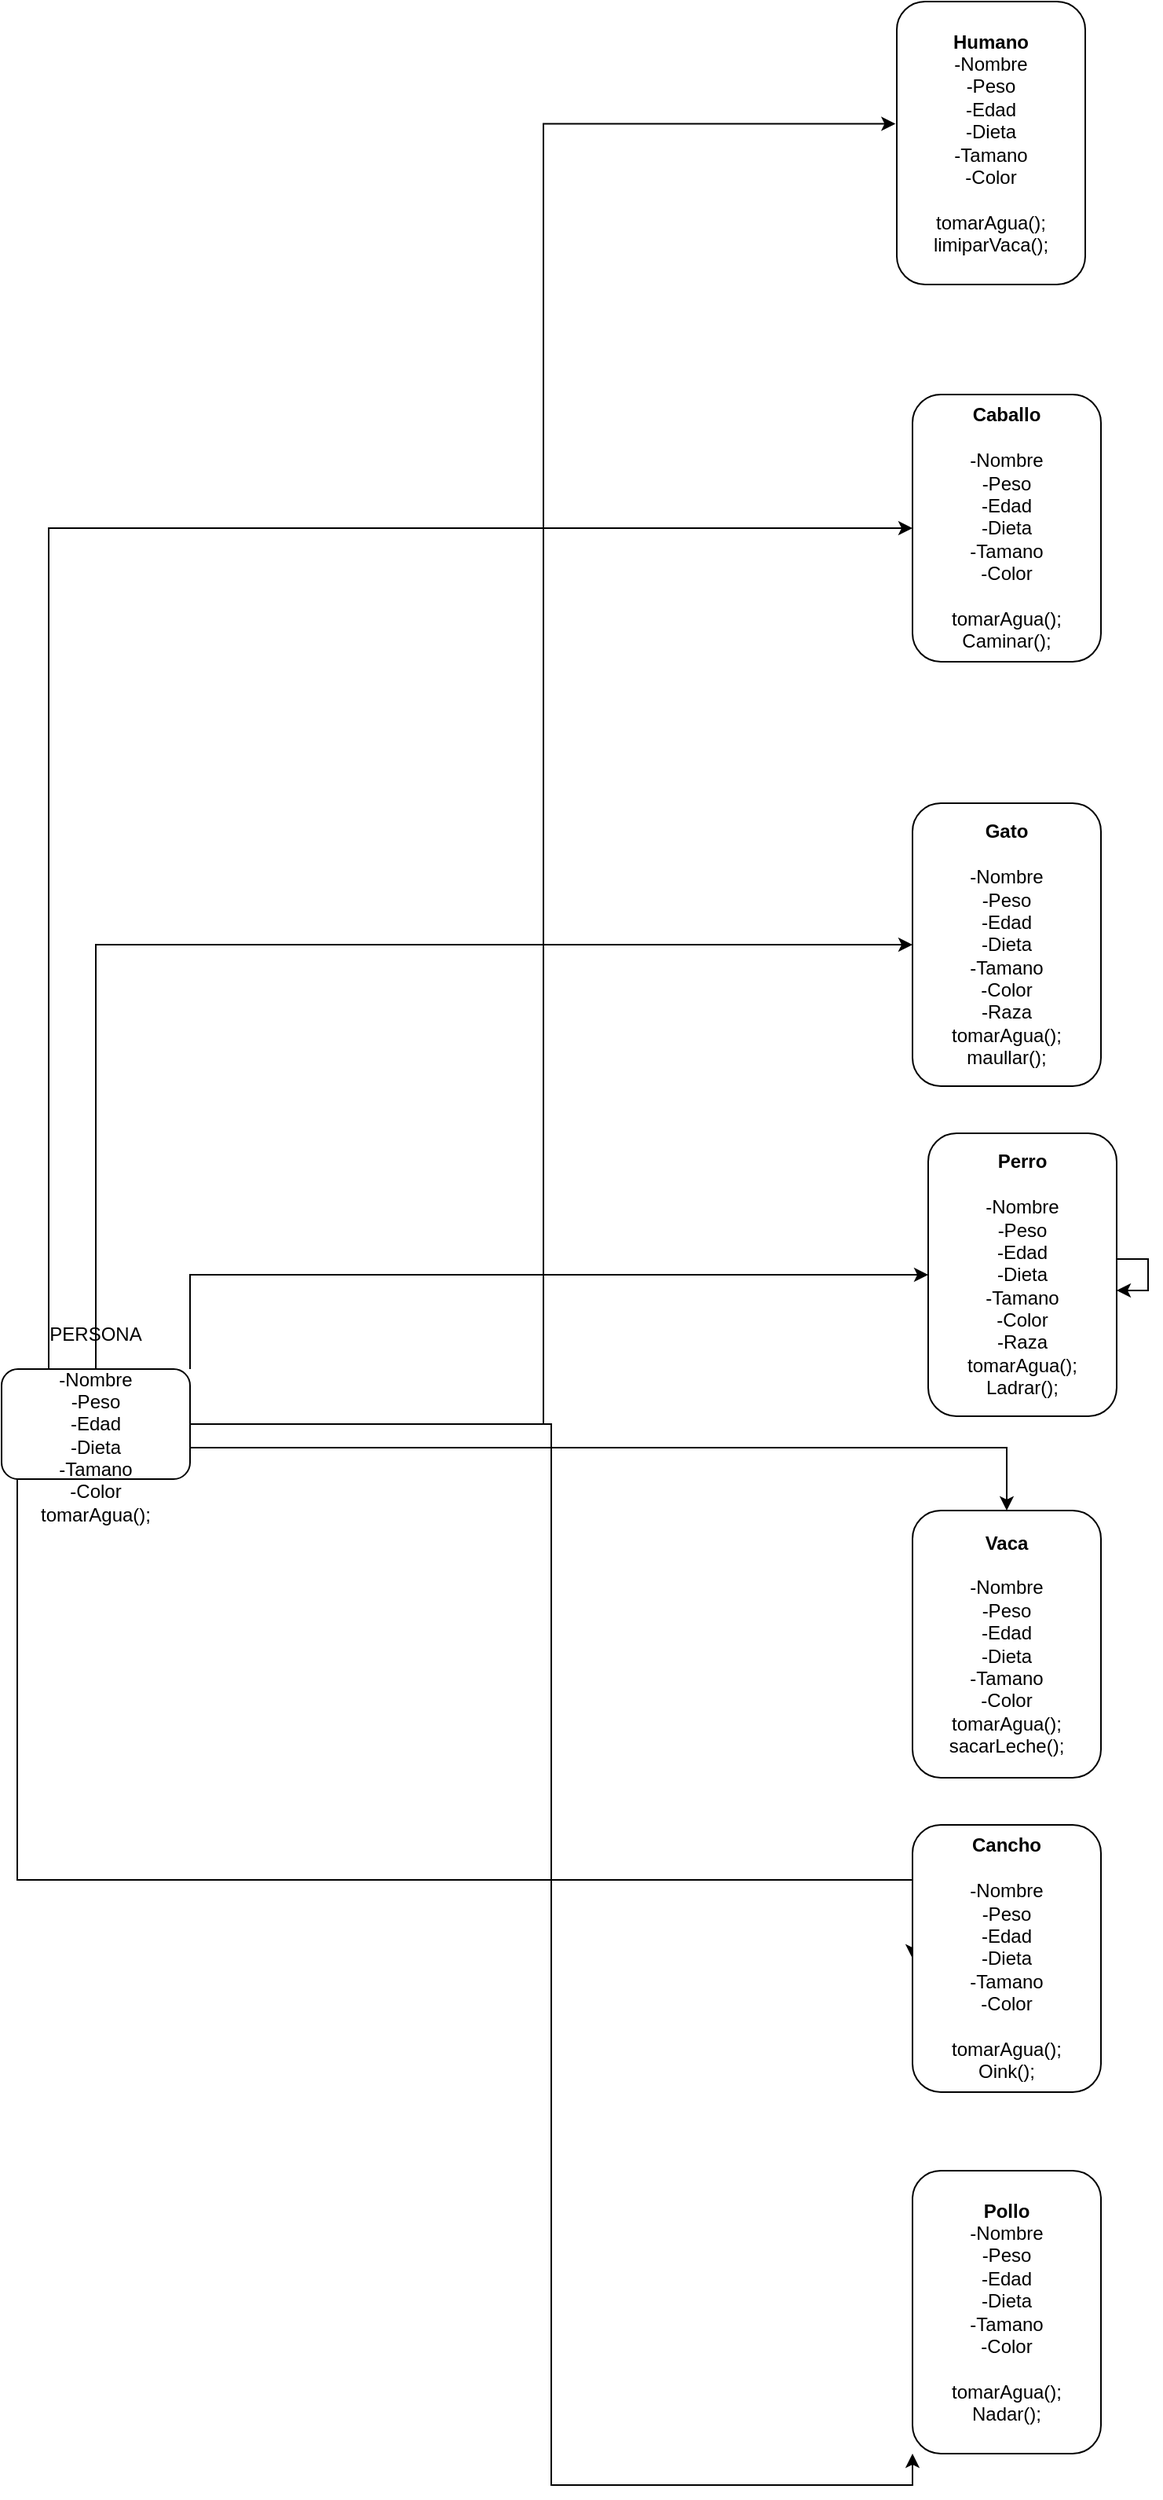 <mxfile version="20.0.4" type="google"><diagram id="G-khY645MOee84ddfX-K" name="Page-1"><mxGraphModel dx="1888" dy="1679" grid="1" gridSize="10" guides="1" tooltips="1" connect="1" arrows="1" fold="1" page="1" pageScale="1" pageWidth="850" pageHeight="1100" math="0" shadow="0"><root><mxCell id="0"/><mxCell id="1" parent="0"/><mxCell id="XHerbV-NwWAPBfA5kWl8-5" value="" style="edgeStyle=orthogonalEdgeStyle;rounded=0;orthogonalLoop=1;jettySize=auto;html=1;" edge="1" parent="1" source="XHerbV-NwWAPBfA5kWl8-1" target="XHerbV-NwWAPBfA5kWl8-4"><mxGeometry relative="1" as="geometry"><Array as="points"><mxPoint x="510" y="70"/></Array></mxGeometry></mxCell><mxCell id="XHerbV-NwWAPBfA5kWl8-11" style="edgeStyle=orthogonalEdgeStyle;rounded=0;orthogonalLoop=1;jettySize=auto;html=1;exitX=1;exitY=0;exitDx=0;exitDy=0;entryX=0;entryY=0.5;entryDx=0;entryDy=0;" edge="1" parent="1" source="XHerbV-NwWAPBfA5kWl8-1" target="XHerbV-NwWAPBfA5kWl8-10"><mxGeometry relative="1" as="geometry"/></mxCell><mxCell id="XHerbV-NwWAPBfA5kWl8-17" style="edgeStyle=orthogonalEdgeStyle;rounded=0;orthogonalLoop=1;jettySize=auto;html=1;exitX=0.5;exitY=0;exitDx=0;exitDy=0;entryX=0;entryY=0.5;entryDx=0;entryDy=0;" edge="1" parent="1" source="XHerbV-NwWAPBfA5kWl8-1" target="XHerbV-NwWAPBfA5kWl8-16"><mxGeometry relative="1" as="geometry"/></mxCell><mxCell id="XHerbV-NwWAPBfA5kWl8-19" style="edgeStyle=orthogonalEdgeStyle;rounded=0;orthogonalLoop=1;jettySize=auto;html=1;exitX=0.25;exitY=0;exitDx=0;exitDy=0;entryX=0;entryY=0.5;entryDx=0;entryDy=0;" edge="1" parent="1" source="XHerbV-NwWAPBfA5kWl8-1" target="XHerbV-NwWAPBfA5kWl8-18"><mxGeometry relative="1" as="geometry"/></mxCell><mxCell id="XHerbV-NwWAPBfA5kWl8-22" style="edgeStyle=orthogonalEdgeStyle;rounded=0;orthogonalLoop=1;jettySize=auto;html=1;exitX=0.25;exitY=1;exitDx=0;exitDy=0;entryX=0;entryY=0.5;entryDx=0;entryDy=0;" edge="1" parent="1" source="XHerbV-NwWAPBfA5kWl8-1" target="XHerbV-NwWAPBfA5kWl8-21"><mxGeometry relative="1" as="geometry"><Array as="points"><mxPoint x="-120" y="90"/><mxPoint x="-120" y="345"/></Array></mxGeometry></mxCell><mxCell id="XHerbV-NwWAPBfA5kWl8-25" style="edgeStyle=orthogonalEdgeStyle;rounded=0;orthogonalLoop=1;jettySize=auto;html=1;entryX=0;entryY=1;entryDx=0;entryDy=0;" edge="1" parent="1" source="XHerbV-NwWAPBfA5kWl8-1" target="XHerbV-NwWAPBfA5kWl8-23"><mxGeometry relative="1" as="geometry"/></mxCell><mxCell id="XHerbV-NwWAPBfA5kWl8-27" style="edgeStyle=orthogonalEdgeStyle;rounded=0;orthogonalLoop=1;jettySize=auto;html=1;entryX=-0.007;entryY=0.432;entryDx=0;entryDy=0;entryPerimeter=0;" edge="1" parent="1" source="XHerbV-NwWAPBfA5kWl8-1" target="XHerbV-NwWAPBfA5kWl8-26"><mxGeometry relative="1" as="geometry"/></mxCell><mxCell id="XHerbV-NwWAPBfA5kWl8-1" value="PERSONA&lt;br&gt;&lt;br&gt;-Nombre&lt;br&gt;-Peso&lt;br&gt;-Edad&lt;br&gt;-Dieta&lt;br&gt;-Tamano&lt;br&gt;-Color&lt;br&gt;tomarAgua();" style="rounded=1;whiteSpace=wrap;html=1;" vertex="1" parent="1"><mxGeometry x="-130" y="20" width="120" height="70" as="geometry"/></mxCell><mxCell id="XHerbV-NwWAPBfA5kWl8-4" value="&lt;b&gt;Vaca&lt;/b&gt;&lt;br&gt;&lt;br&gt;-Nombre&lt;br&gt;-Peso&lt;br&gt;-Edad&lt;br&gt;-Dieta&lt;br&gt;-Tamano&lt;br&gt;-Color&lt;br&gt;tomarAgua();&lt;br&gt;sacarLeche();" style="rounded=1;whiteSpace=wrap;html=1;" vertex="1" parent="1"><mxGeometry x="450" y="110" width="120" height="170" as="geometry"/></mxCell><mxCell id="XHerbV-NwWAPBfA5kWl8-10" value="&lt;b&gt;Perro&lt;br&gt;&lt;/b&gt;&lt;br&gt;-Nombre&lt;br&gt;-Peso&lt;br&gt;-Edad&lt;br&gt;-Dieta&lt;br&gt;-Tamano&lt;br&gt;-Color&lt;br&gt;-Raza&lt;br&gt;tomarAgua();&lt;br&gt;Ladrar();" style="rounded=1;whiteSpace=wrap;html=1;" vertex="1" parent="1"><mxGeometry x="460" y="-130" width="120" height="180" as="geometry"/></mxCell><mxCell id="XHerbV-NwWAPBfA5kWl8-16" value="&lt;b&gt;Gato&lt;br&gt;&lt;/b&gt;&lt;br&gt;-Nombre&lt;br&gt;-Peso&lt;br&gt;-Edad&lt;br&gt;-Dieta&lt;br&gt;-Tamano&lt;br&gt;-Color&lt;br&gt;-Raza&lt;br&gt;tomarAgua();&lt;br&gt;maullar();" style="rounded=1;whiteSpace=wrap;html=1;" vertex="1" parent="1"><mxGeometry x="450" y="-340" width="120" height="180" as="geometry"/></mxCell><mxCell id="XHerbV-NwWAPBfA5kWl8-18" value="&lt;b&gt;Caballo&lt;br&gt;&lt;/b&gt;&lt;br&gt;-Nombre&lt;br&gt;-Peso&lt;br&gt;-Edad&lt;br&gt;-Dieta&lt;br&gt;-Tamano&lt;br&gt;-Color&lt;br&gt;&lt;br&gt;tomarAgua();&lt;br&gt;Caminar();" style="rounded=1;whiteSpace=wrap;html=1;" vertex="1" parent="1"><mxGeometry x="450" y="-600" width="120" height="170" as="geometry"/></mxCell><mxCell id="XHerbV-NwWAPBfA5kWl8-21" value="&lt;b&gt;Cancho&lt;/b&gt;&lt;br&gt;&lt;br&gt;-Nombre&lt;br&gt;-Peso&lt;br&gt;-Edad&lt;br&gt;-Dieta&lt;br&gt;-Tamano&lt;br&gt;-Color&lt;br&gt;&lt;br&gt;tomarAgua();&lt;br&gt;Oink();" style="rounded=1;whiteSpace=wrap;html=1;" vertex="1" parent="1"><mxGeometry x="450" y="310" width="120" height="170" as="geometry"/></mxCell><mxCell id="XHerbV-NwWAPBfA5kWl8-23" value="&lt;b&gt;Pollo&lt;/b&gt;&lt;br&gt;-Nombre&lt;br&gt;-Peso&lt;br&gt;-Edad&lt;br&gt;-Dieta&lt;br&gt;-Tamano&lt;br&gt;-Color&lt;br&gt;&lt;br&gt;tomarAgua();&lt;br&gt;Nadar();" style="rounded=1;whiteSpace=wrap;html=1;" vertex="1" parent="1"><mxGeometry x="450" y="530" width="120" height="180" as="geometry"/></mxCell><mxCell id="XHerbV-NwWAPBfA5kWl8-24" style="edgeStyle=orthogonalEdgeStyle;rounded=0;orthogonalLoop=1;jettySize=auto;html=1;" edge="1" parent="1" source="XHerbV-NwWAPBfA5kWl8-10" target="XHerbV-NwWAPBfA5kWl8-10"><mxGeometry relative="1" as="geometry"/></mxCell><mxCell id="XHerbV-NwWAPBfA5kWl8-26" value="&lt;b&gt;Humano&lt;br&gt;&lt;/b&gt;-Nombre&lt;br&gt;-Peso&lt;br&gt;-Edad&lt;br&gt;-Dieta&lt;br&gt;-Tamano&lt;br&gt;-Color&lt;br&gt;&lt;br&gt;tomarAgua();&lt;br&gt;limiparVaca();" style="rounded=1;whiteSpace=wrap;html=1;" vertex="1" parent="1"><mxGeometry x="440" y="-850" width="120" height="180" as="geometry"/></mxCell></root></mxGraphModel></diagram></mxfile>